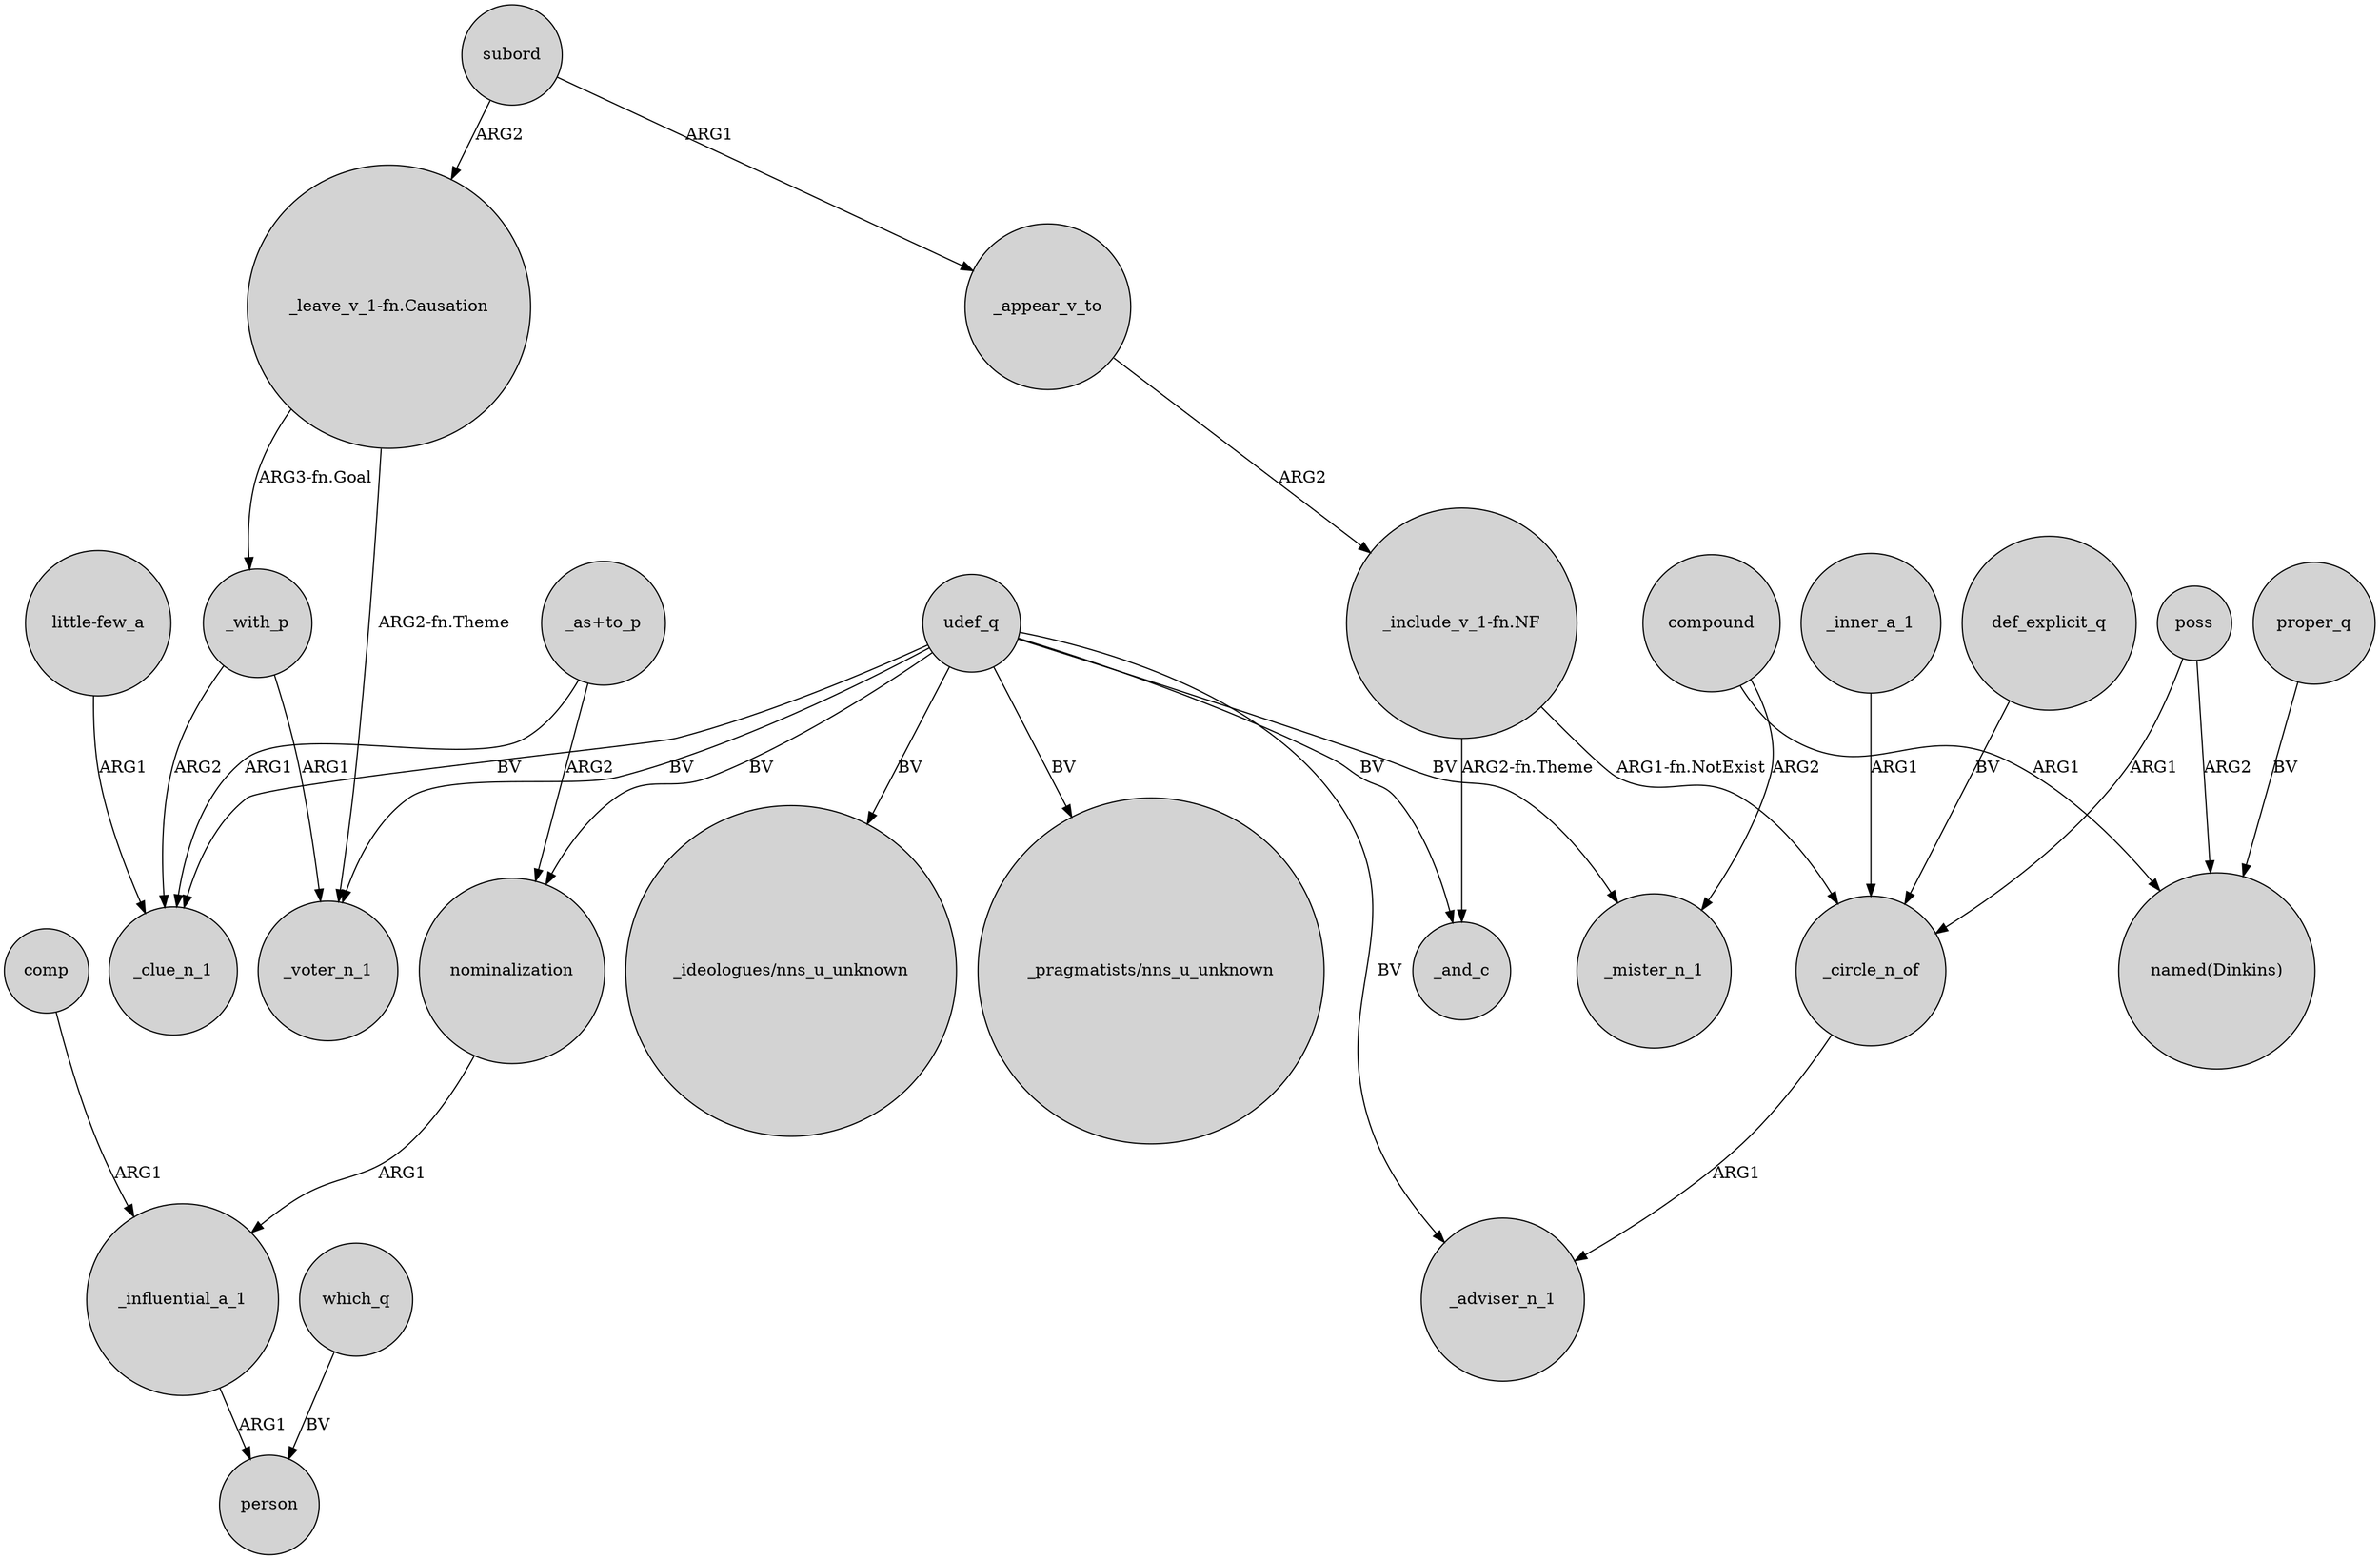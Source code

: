 digraph {
	node [shape=circle style=filled]
	_influential_a_1 -> person [label=ARG1]
	proper_q -> "named(Dinkins)" [label=BV]
	udef_q -> _clue_n_1 [label=BV]
	subord -> _appear_v_to [label=ARG1]
	def_explicit_q -> _circle_n_of [label=BV]
	"_leave_v_1-fn.Causation" -> _voter_n_1 [label="ARG2-fn.Theme"]
	poss -> _circle_n_of [label=ARG1]
	compound -> _mister_n_1 [label=ARG2]
	_inner_a_1 -> _circle_n_of [label=ARG1]
	udef_q -> _mister_n_1 [label=BV]
	comp -> _influential_a_1 [label=ARG1]
	udef_q -> "_ideologues/nns_u_unknown" [label=BV]
	udef_q -> _adviser_n_1 [label=BV]
	compound -> "named(Dinkins)" [label=ARG1]
	which_q -> person [label=BV]
	"little-few_a" -> _clue_n_1 [label=ARG1]
	udef_q -> "_pragmatists/nns_u_unknown" [label=BV]
	subord -> "_leave_v_1-fn.Causation" [label=ARG2]
	_circle_n_of -> _adviser_n_1 [label=ARG1]
	udef_q -> _voter_n_1 [label=BV]
	udef_q -> nominalization [label=BV]
	"_include_v_1-fn.NF" -> _and_c [label="ARG2-fn.Theme"]
	"_as+to_p" -> _clue_n_1 [label=ARG1]
	_appear_v_to -> "_include_v_1-fn.NF" [label=ARG2]
	_with_p -> _voter_n_1 [label=ARG1]
	poss -> "named(Dinkins)" [label=ARG2]
	"_as+to_p" -> nominalization [label=ARG2]
	udef_q -> _and_c [label=BV]
	nominalization -> _influential_a_1 [label=ARG1]
	_with_p -> _clue_n_1 [label=ARG2]
	"_include_v_1-fn.NF" -> _circle_n_of [label="ARG1-fn.NotExist"]
	"_leave_v_1-fn.Causation" -> _with_p [label="ARG3-fn.Goal"]
}
